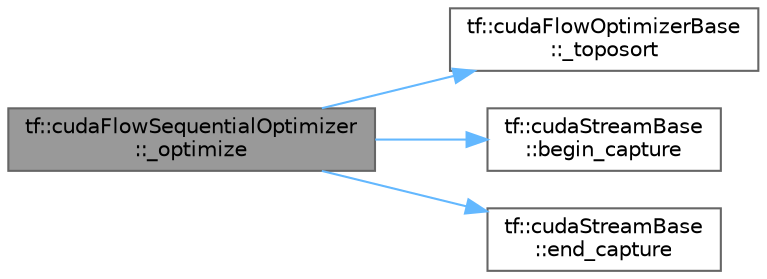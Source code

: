 digraph "tf::cudaFlowSequentialOptimizer::_optimize"
{
 // LATEX_PDF_SIZE
  bgcolor="transparent";
  edge [fontname=Helvetica,fontsize=10,labelfontname=Helvetica,labelfontsize=10];
  node [fontname=Helvetica,fontsize=10,shape=box,height=0.2,width=0.4];
  rankdir="LR";
  Node1 [id="Node000001",label="tf::cudaFlowSequentialOptimizer\l::_optimize",height=0.2,width=0.4,color="gray40", fillcolor="grey60", style="filled", fontcolor="black",tooltip=" "];
  Node1 -> Node2 [id="edge1_Node000001_Node000002",color="steelblue1",style="solid",tooltip=" "];
  Node2 [id="Node000002",label="tf::cudaFlowOptimizerBase\l::_toposort",height=0.2,width=0.4,color="grey40", fillcolor="white", style="filled",URL="$classtf_1_1cuda_flow_optimizer_base.html#a25bb1274b6ab2279e261690a5fe46007",tooltip=" "];
  Node1 -> Node3 [id="edge2_Node000001_Node000003",color="steelblue1",style="solid",tooltip=" "];
  Node3 [id="Node000003",label="tf::cudaStreamBase\l::begin_capture",height=0.2,width=0.4,color="grey40", fillcolor="white", style="filled",URL="$classtf_1_1cuda_stream_base.html#a4ad9778fb045ebc9e9d87ca72c2cc772",tooltip="begins graph capturing on the stream"];
  Node1 -> Node4 [id="edge3_Node000001_Node000004",color="steelblue1",style="solid",tooltip=" "];
  Node4 [id="Node000004",label="tf::cudaStreamBase\l::end_capture",height=0.2,width=0.4,color="grey40", fillcolor="white", style="filled",URL="$classtf_1_1cuda_stream_base.html#a4c23849c994f6e797bb547f6229a55e3",tooltip="ends graph capturing on the stream"];
}
